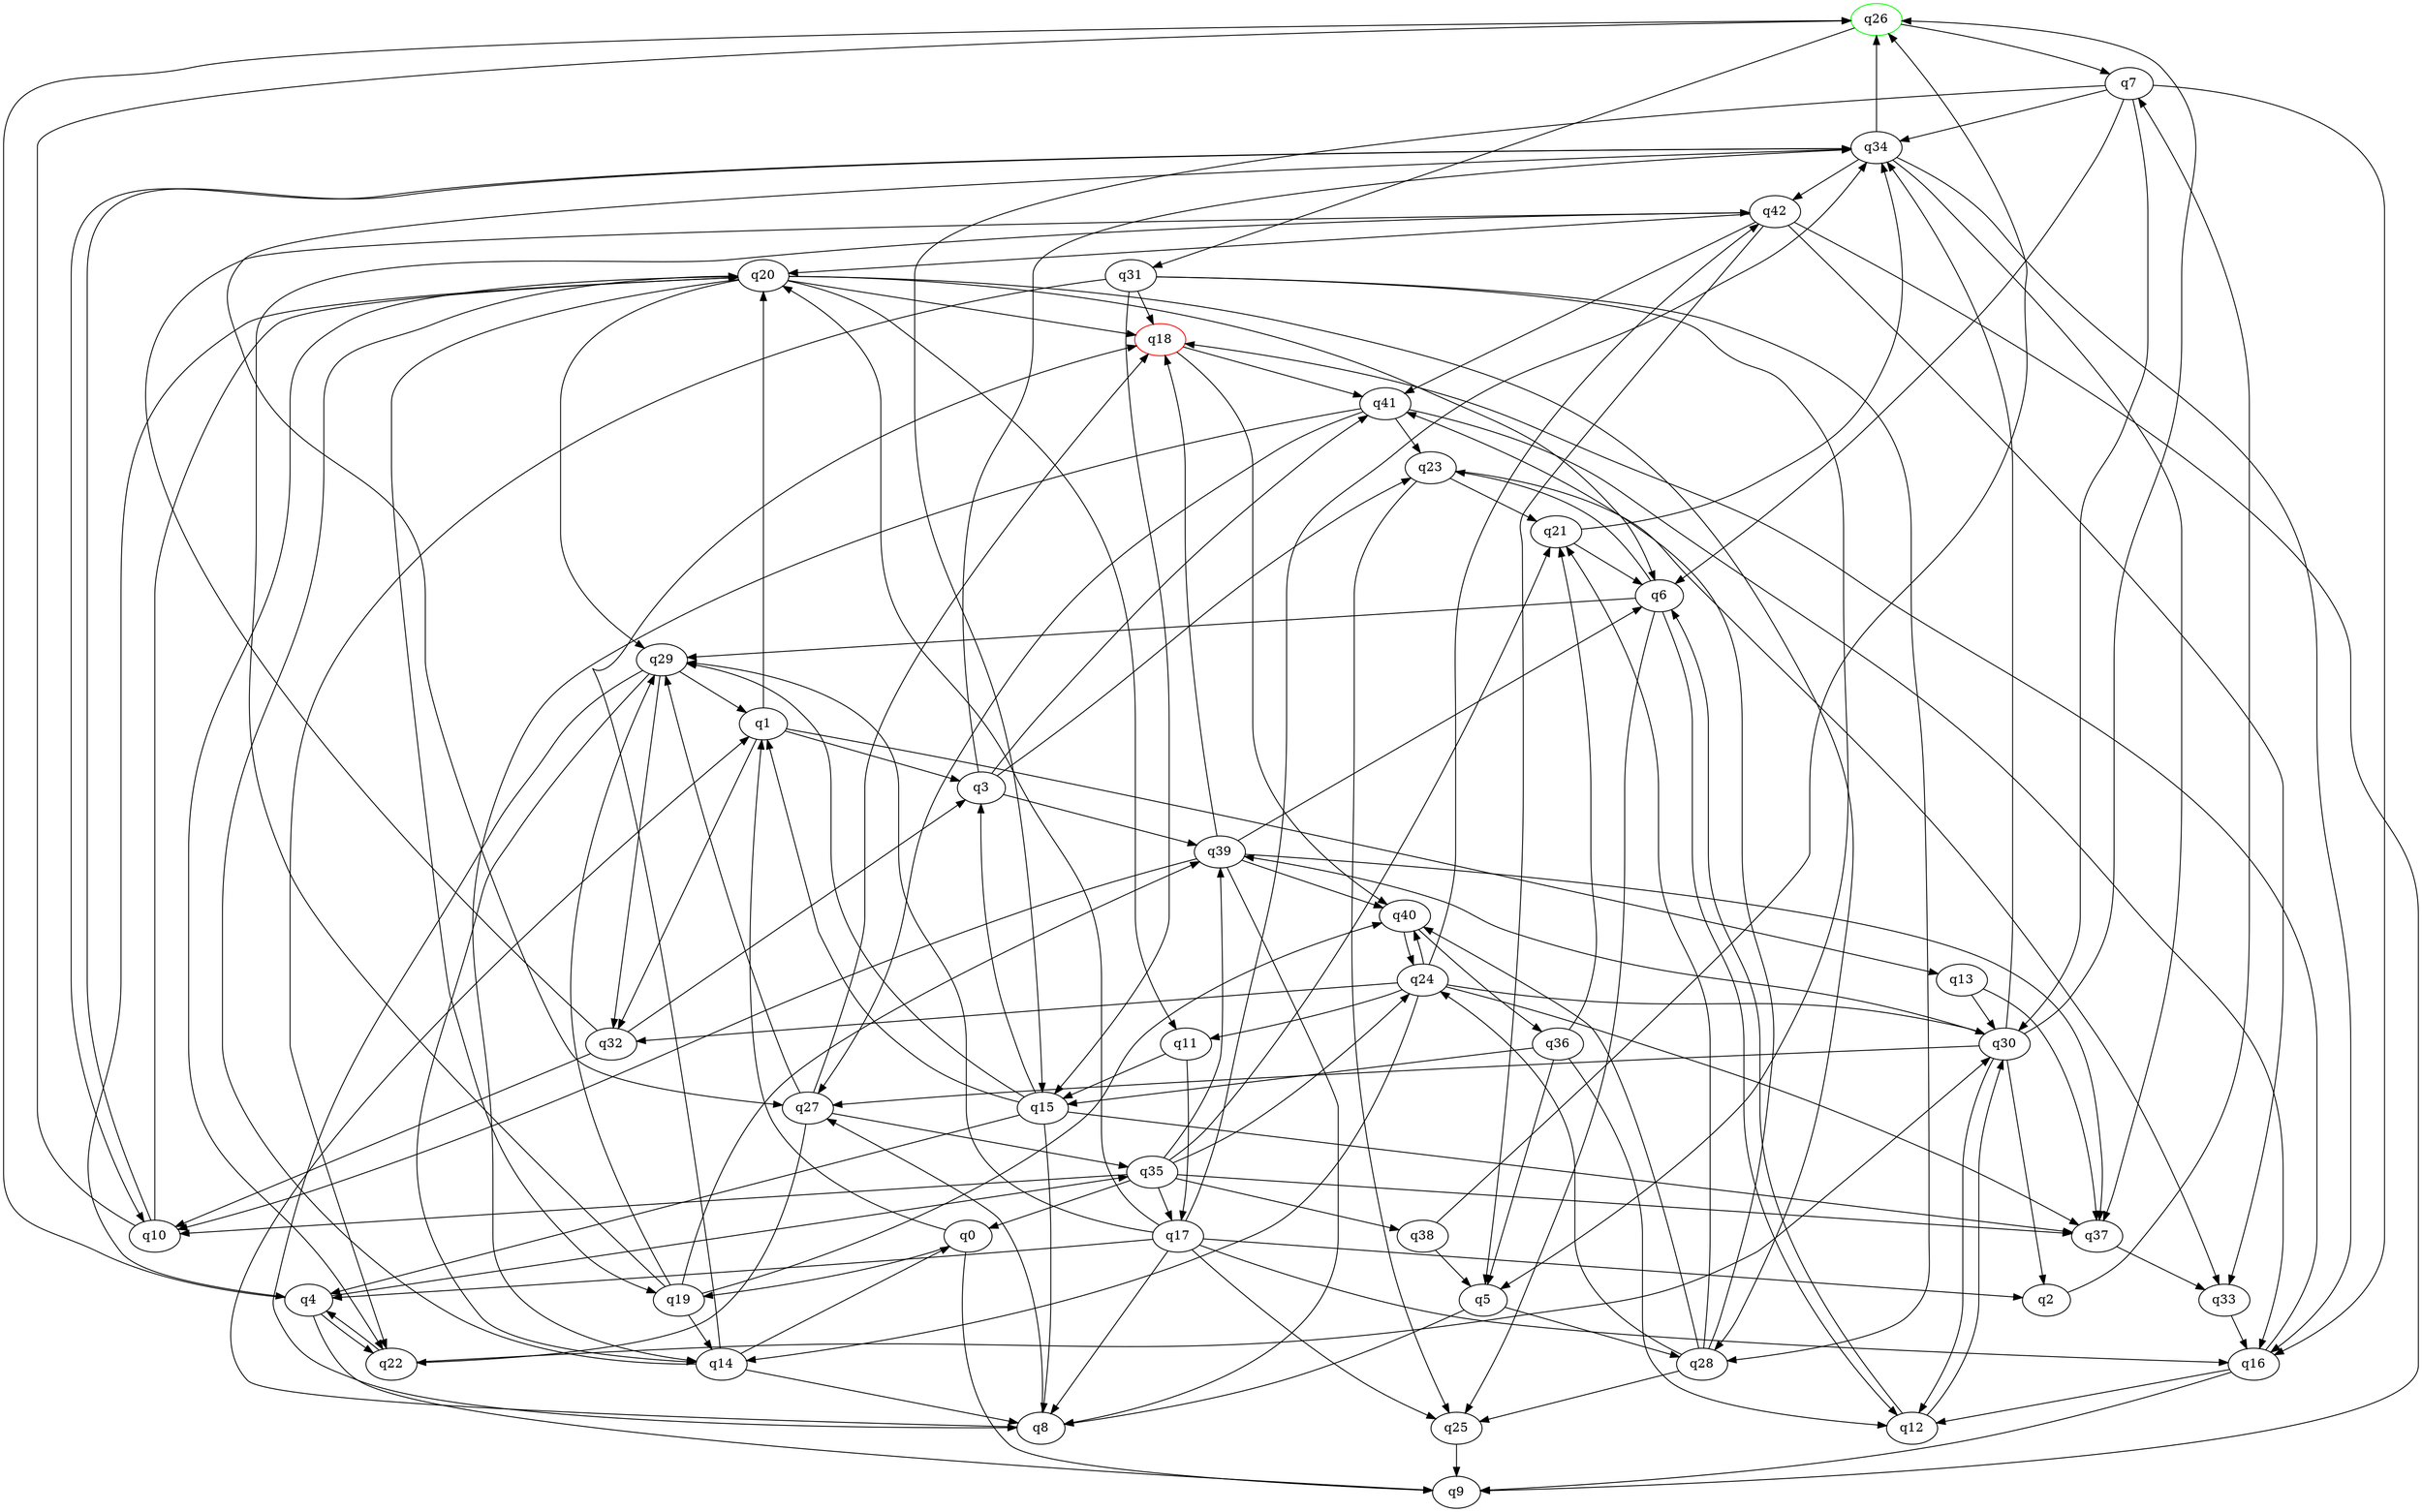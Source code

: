 digraph A{
q26 [initial=1,color=green];
q18 [final=1,color=red];
q0 -> q1;
q0 -> q9;
q0 -> q19;
q1 -> q3;
q1 -> q13;
q1 -> q20;
q1 -> q32;
q2 -> q7;
q3 -> q23;
q3 -> q34;
q3 -> q39;
q3 -> q41;
q4 -> q9;
q4 -> q22;
q4 -> q26;
q4 -> q35;
q5 -> q8;
q5 -> q28;
q6 -> q12;
q6 -> q23;
q6 -> q25;
q6 -> q29;
q7 -> q6;
q7 -> q15;
q7 -> q16;
q7 -> q30;
q7 -> q34;
q8 -> q1;
q8 -> q27;
q10 -> q20;
q10 -> q26;
q10 -> q34;
q11 -> q15;
q11 -> q17;
q12 -> q6;
q12 -> q30;
q13 -> q30;
q13 -> q37;
q14 -> q0;
q14 -> q8;
q14 -> q18;
q14 -> q20;
q15 -> q1;
q15 -> q3;
q15 -> q4;
q15 -> q8;
q15 -> q29;
q15 -> q37;
q16 -> q9;
q16 -> q12;
q16 -> q18;
q17 -> q2;
q17 -> q4;
q17 -> q8;
q17 -> q16;
q17 -> q20;
q17 -> q25;
q17 -> q29;
q17 -> q34;
q18 -> q40;
q18 -> q41;
q19 -> q14;
q19 -> q29;
q19 -> q39;
q19 -> q40;
q19 -> q42;
q20 -> q4;
q20 -> q6;
q20 -> q11;
q20 -> q18;
q20 -> q19;
q20 -> q22;
q20 -> q28;
q20 -> q29;
q21 -> q6;
q21 -> q34;
q22 -> q4;
q22 -> q30;
q23 -> q21;
q23 -> q25;
q23 -> q33;
q24 -> q11;
q24 -> q14;
q24 -> q30;
q24 -> q32;
q24 -> q37;
q24 -> q40;
q24 -> q42;
q25 -> q9;
q26 -> q7;
q26 -> q31;
q27 -> q18;
q27 -> q22;
q27 -> q29;
q27 -> q35;
q28 -> q21;
q28 -> q24;
q28 -> q25;
q28 -> q40;
q28 -> q41;
q29 -> q1;
q29 -> q8;
q29 -> q14;
q29 -> q32;
q30 -> q2;
q30 -> q12;
q30 -> q26;
q30 -> q27;
q30 -> q34;
q30 -> q39;
q31 -> q5;
q31 -> q15;
q31 -> q18;
q31 -> q22;
q31 -> q28;
q32 -> q3;
q32 -> q10;
q32 -> q42;
q33 -> q16;
q34 -> q10;
q34 -> q16;
q34 -> q26;
q34 -> q27;
q34 -> q37;
q34 -> q42;
q35 -> q0;
q35 -> q10;
q35 -> q17;
q35 -> q21;
q35 -> q24;
q35 -> q37;
q35 -> q38;
q35 -> q39;
q36 -> q5;
q36 -> q12;
q36 -> q15;
q36 -> q21;
q37 -> q33;
q38 -> q5;
q38 -> q26;
q39 -> q6;
q39 -> q8;
q39 -> q10;
q39 -> q18;
q39 -> q37;
q39 -> q40;
q40 -> q24;
q40 -> q36;
q41 -> q14;
q41 -> q16;
q41 -> q23;
q41 -> q27;
q42 -> q5;
q42 -> q9;
q42 -> q20;
q42 -> q33;
q42 -> q41;
}